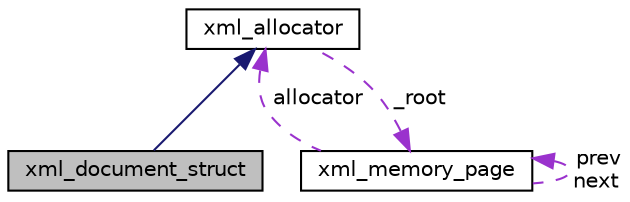 digraph G
{
 // INTERACTIVE_SVG=YES
  edge [fontname="Helvetica",fontsize="10",labelfontname="Helvetica",labelfontsize="10"];
  node [fontname="Helvetica",fontsize="10",shape=record];
  Node1 [label="xml_document_struct",height=0.2,width=0.4,color="black", fillcolor="grey75", style="filled" fontcolor="black"];
  Node2 -> Node1 [dir="back",color="midnightblue",fontsize="10",style="solid",fontname="Helvetica"];
  Node2 [label="xml_allocator",height=0.2,width=0.4,color="black", fillcolor="white", style="filled",URL="$d3/dae/structxml__allocator.html"];
  Node3 -> Node2 [dir="back",color="darkorchid3",fontsize="10",style="dashed",label=" _root" ,fontname="Helvetica"];
  Node3 [label="xml_memory_page",height=0.2,width=0.4,color="black", fillcolor="white", style="filled",URL="$d7/dd1/structxml__memory__page.html"];
  Node3 -> Node3 [dir="back",color="darkorchid3",fontsize="10",style="dashed",label=" prev\nnext" ,fontname="Helvetica"];
  Node2 -> Node3 [dir="back",color="darkorchid3",fontsize="10",style="dashed",label=" allocator" ,fontname="Helvetica"];
}
